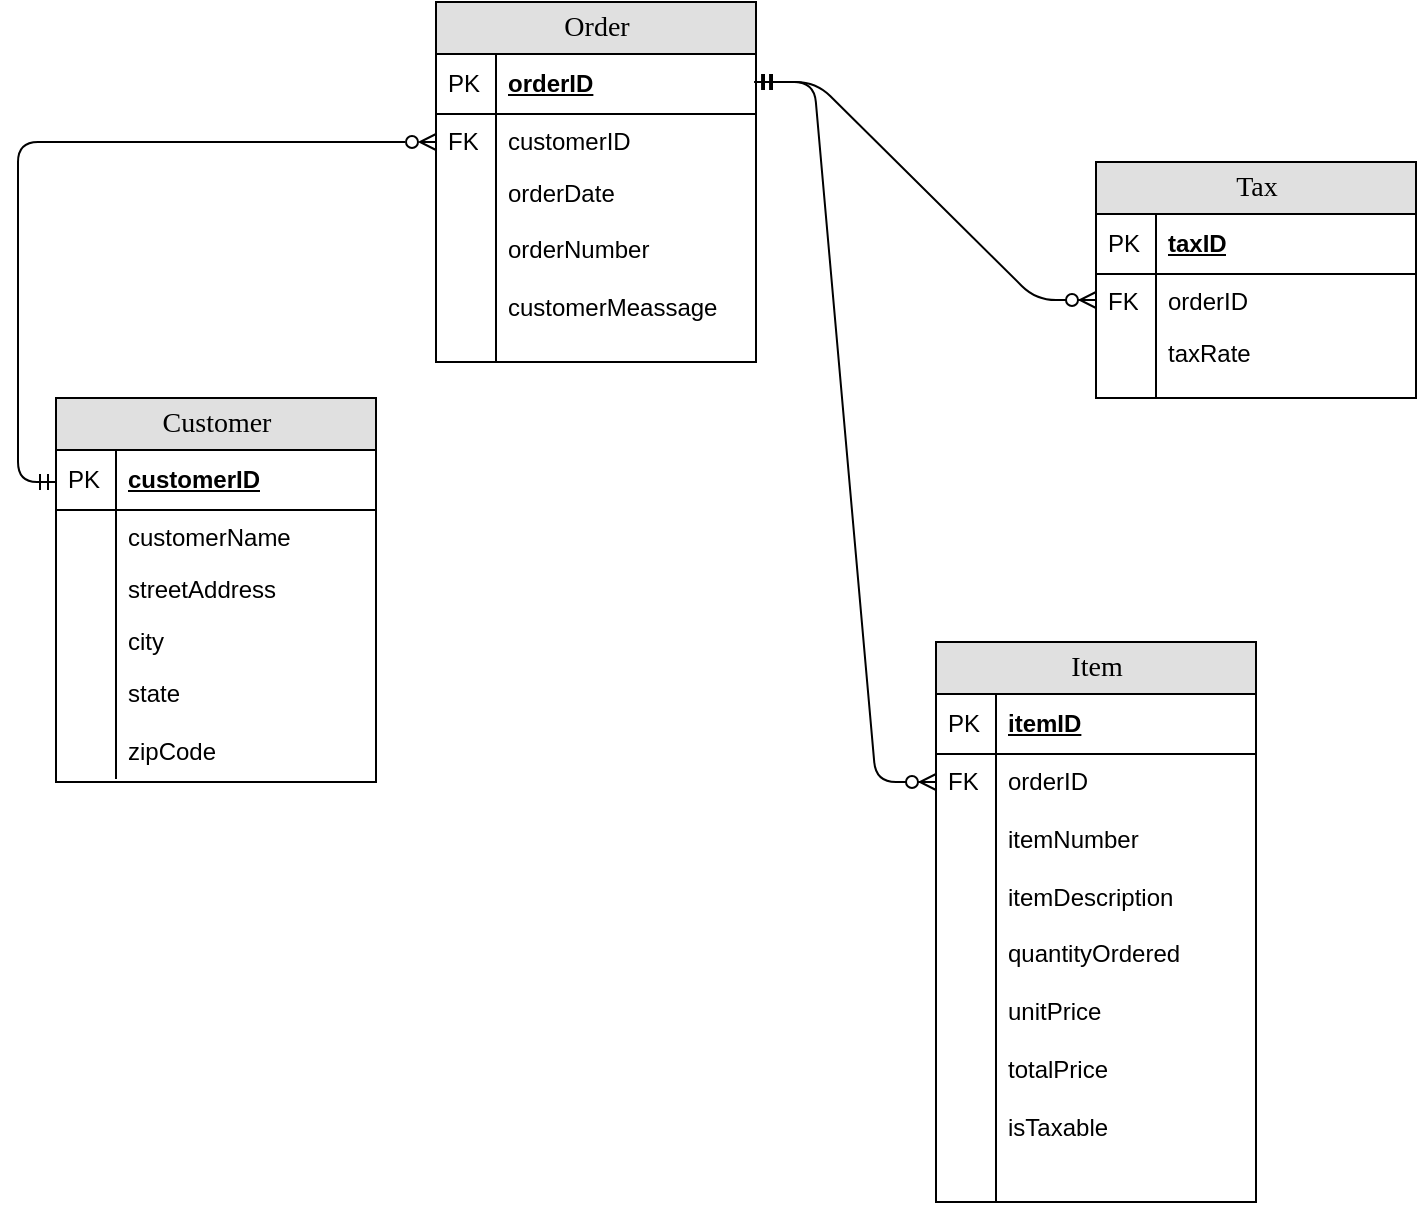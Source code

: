 <mxfile version="22.0.4" type="github" pages="2">
  <diagram name="Page-1" id="e56a1550-8fbb-45ad-956c-1786394a9013">
    <mxGraphModel dx="1389" dy="701" grid="1" gridSize="10" guides="1" tooltips="1" connect="1" arrows="1" fold="1" page="1" pageScale="1" pageWidth="1100" pageHeight="850" background="none" math="0" shadow="0">
      <root>
        <mxCell id="0" />
        <mxCell id="1" parent="0" />
        <mxCell id="2e49270ec7c68f3f-8" value="Tax" style="swimlane;html=1;fontStyle=0;childLayout=stackLayout;horizontal=1;startSize=26;fillColor=#e0e0e0;horizontalStack=0;resizeParent=1;resizeLast=0;collapsible=1;marginBottom=0;swimlaneFillColor=#ffffff;align=center;rounded=0;shadow=0;comic=0;labelBackgroundColor=none;strokeWidth=1;fontFamily=Verdana;fontSize=14;swimlaneLine=1;" parent="1" vertex="1">
          <mxGeometry x="550" y="240" width="160" height="118" as="geometry" />
        </mxCell>
        <mxCell id="2e49270ec7c68f3f-9" value="taxID" style="shape=partialRectangle;top=0;left=0;right=0;bottom=1;html=1;align=left;verticalAlign=middle;fillColor=none;spacingLeft=34;spacingRight=4;whiteSpace=wrap;overflow=hidden;rotatable=0;points=[[0,0.5],[1,0.5]];portConstraint=eastwest;dropTarget=0;fontStyle=5;" parent="2e49270ec7c68f3f-8" vertex="1">
          <mxGeometry y="26" width="160" height="30" as="geometry" />
        </mxCell>
        <mxCell id="2e49270ec7c68f3f-10" value="PK" style="shape=partialRectangle;top=0;left=0;bottom=0;html=1;fillColor=none;align=left;verticalAlign=middle;spacingLeft=4;spacingRight=4;whiteSpace=wrap;overflow=hidden;rotatable=0;points=[];portConstraint=eastwest;part=1;" parent="2e49270ec7c68f3f-9" vertex="1" connectable="0">
          <mxGeometry width="30" height="30" as="geometry" />
        </mxCell>
        <mxCell id="2e49270ec7c68f3f-11" value="orderID" style="shape=partialRectangle;top=0;left=0;right=0;bottom=0;html=1;align=left;verticalAlign=top;fillColor=none;spacingLeft=34;spacingRight=4;whiteSpace=wrap;overflow=hidden;rotatable=0;points=[[0,0.5],[1,0.5]];portConstraint=eastwest;dropTarget=0;" parent="2e49270ec7c68f3f-8" vertex="1">
          <mxGeometry y="56" width="160" height="26" as="geometry" />
        </mxCell>
        <mxCell id="2e49270ec7c68f3f-12" value="FK" style="shape=partialRectangle;top=0;left=0;bottom=0;html=1;fillColor=none;align=left;verticalAlign=top;spacingLeft=4;spacingRight=4;whiteSpace=wrap;overflow=hidden;rotatable=0;points=[];portConstraint=eastwest;part=1;" parent="2e49270ec7c68f3f-11" vertex="1" connectable="0">
          <mxGeometry width="30" height="26" as="geometry" />
        </mxCell>
        <mxCell id="2e49270ec7c68f3f-13" value="taxRate" style="shape=partialRectangle;top=0;left=0;right=0;bottom=0;html=1;align=left;verticalAlign=top;fillColor=none;spacingLeft=34;spacingRight=4;whiteSpace=wrap;overflow=hidden;rotatable=0;points=[[0,0.5],[1,0.5]];portConstraint=eastwest;dropTarget=0;" parent="2e49270ec7c68f3f-8" vertex="1">
          <mxGeometry y="82" width="160" height="26" as="geometry" />
        </mxCell>
        <mxCell id="2e49270ec7c68f3f-14" value="" style="shape=partialRectangle;top=0;left=0;bottom=0;html=1;fillColor=none;align=left;verticalAlign=top;spacingLeft=4;spacingRight=4;whiteSpace=wrap;overflow=hidden;rotatable=0;points=[];portConstraint=eastwest;part=1;" parent="2e49270ec7c68f3f-13" vertex="1" connectable="0">
          <mxGeometry width="30" height="26" as="geometry" />
        </mxCell>
        <mxCell id="2e49270ec7c68f3f-17" value="" style="shape=partialRectangle;top=0;left=0;right=0;bottom=0;html=1;align=left;verticalAlign=top;fillColor=none;spacingLeft=34;spacingRight=4;whiteSpace=wrap;overflow=hidden;rotatable=0;points=[[0,0.5],[1,0.5]];portConstraint=eastwest;dropTarget=0;" parent="2e49270ec7c68f3f-8" vertex="1">
          <mxGeometry y="108" width="160" height="10" as="geometry" />
        </mxCell>
        <mxCell id="2e49270ec7c68f3f-18" value="" style="shape=partialRectangle;top=0;left=0;bottom=0;html=1;fillColor=none;align=left;verticalAlign=top;spacingLeft=4;spacingRight=4;whiteSpace=wrap;overflow=hidden;rotatable=0;points=[];portConstraint=eastwest;part=1;" parent="2e49270ec7c68f3f-17" vertex="1" connectable="0">
          <mxGeometry width="30" height="10" as="geometry" />
        </mxCell>
        <mxCell id="2e49270ec7c68f3f-19" value="Order" style="swimlane;html=1;fontStyle=0;childLayout=stackLayout;horizontal=1;startSize=26;fillColor=#e0e0e0;horizontalStack=0;resizeParent=1;resizeLast=0;collapsible=1;marginBottom=0;swimlaneFillColor=#ffffff;align=center;rounded=0;shadow=0;comic=0;labelBackgroundColor=none;strokeWidth=1;fontFamily=Verdana;fontSize=14" parent="1" vertex="1">
          <mxGeometry x="220" y="160" width="160" height="180" as="geometry" />
        </mxCell>
        <mxCell id="2e49270ec7c68f3f-20" value="orderID" style="shape=partialRectangle;top=0;left=0;right=0;bottom=1;html=1;align=left;verticalAlign=middle;fillColor=none;spacingLeft=34;spacingRight=4;whiteSpace=wrap;overflow=hidden;rotatable=0;points=[[0,0.5],[1,0.5]];portConstraint=eastwest;dropTarget=0;fontStyle=5;" parent="2e49270ec7c68f3f-19" vertex="1">
          <mxGeometry y="26" width="160" height="30" as="geometry" />
        </mxCell>
        <mxCell id="2e49270ec7c68f3f-21" value="PK" style="shape=partialRectangle;top=0;left=0;bottom=0;html=1;fillColor=none;align=left;verticalAlign=middle;spacingLeft=4;spacingRight=4;whiteSpace=wrap;overflow=hidden;rotatable=0;points=[];portConstraint=eastwest;part=1;" parent="2e49270ec7c68f3f-20" vertex="1" connectable="0">
          <mxGeometry width="30" height="30" as="geometry" />
        </mxCell>
        <mxCell id="2e49270ec7c68f3f-22" value="customerID" style="shape=partialRectangle;top=0;left=0;right=0;bottom=0;html=1;align=left;verticalAlign=top;fillColor=none;spacingLeft=34;spacingRight=4;whiteSpace=wrap;overflow=hidden;rotatable=0;points=[[0,0.5],[1,0.5]];portConstraint=eastwest;dropTarget=0;" parent="2e49270ec7c68f3f-19" vertex="1">
          <mxGeometry y="56" width="160" height="26" as="geometry" />
        </mxCell>
        <mxCell id="2e49270ec7c68f3f-23" value="FK" style="shape=partialRectangle;top=0;left=0;bottom=0;html=1;fillColor=none;align=left;verticalAlign=top;spacingLeft=4;spacingRight=4;whiteSpace=wrap;overflow=hidden;rotatable=0;points=[];portConstraint=eastwest;part=1;" parent="2e49270ec7c68f3f-22" vertex="1" connectable="0">
          <mxGeometry width="30" height="26" as="geometry" />
        </mxCell>
        <mxCell id="2e49270ec7c68f3f-24" value="orderDate" style="shape=partialRectangle;top=0;left=0;right=0;bottom=0;html=1;align=left;verticalAlign=top;fillColor=none;spacingLeft=34;spacingRight=4;whiteSpace=wrap;overflow=hidden;rotatable=0;points=[[0,0.5],[1,0.5]];portConstraint=eastwest;dropTarget=0;" parent="2e49270ec7c68f3f-19" vertex="1">
          <mxGeometry y="82" width="160" height="28" as="geometry" />
        </mxCell>
        <mxCell id="2e49270ec7c68f3f-25" value="" style="shape=partialRectangle;top=0;left=0;bottom=0;html=1;fillColor=none;align=left;verticalAlign=top;spacingLeft=4;spacingRight=4;whiteSpace=wrap;overflow=hidden;rotatable=0;points=[];portConstraint=eastwest;part=1;" parent="2e49270ec7c68f3f-24" vertex="1" connectable="0">
          <mxGeometry width="30" height="28" as="geometry" />
        </mxCell>
        <mxCell id="2e49270ec7c68f3f-26" value="orderNumber&lt;br&gt;&lt;br&gt;customerMeassage" style="shape=partialRectangle;top=0;left=0;right=0;bottom=0;html=1;align=left;verticalAlign=top;fillColor=none;spacingLeft=34;spacingRight=4;whiteSpace=wrap;overflow=hidden;rotatable=0;points=[[0,0.5],[1,0.5]];portConstraint=eastwest;dropTarget=0;" parent="2e49270ec7c68f3f-19" vertex="1">
          <mxGeometry y="110" width="160" height="50" as="geometry" />
        </mxCell>
        <mxCell id="2e49270ec7c68f3f-27" value="" style="shape=partialRectangle;top=0;left=0;bottom=0;html=1;fillColor=none;align=left;verticalAlign=top;spacingLeft=4;spacingRight=4;whiteSpace=wrap;overflow=hidden;rotatable=0;points=[];portConstraint=eastwest;part=1;" parent="2e49270ec7c68f3f-26" vertex="1" connectable="0">
          <mxGeometry width="30" height="50" as="geometry" />
        </mxCell>
        <mxCell id="2e49270ec7c68f3f-28" value="" style="shape=partialRectangle;top=0;left=0;right=0;bottom=0;html=1;align=left;verticalAlign=top;fillColor=none;spacingLeft=34;spacingRight=4;whiteSpace=wrap;overflow=hidden;rotatable=0;points=[[0,0.5],[1,0.5]];portConstraint=eastwest;dropTarget=0;" parent="2e49270ec7c68f3f-19" vertex="1">
          <mxGeometry y="160" width="160" height="20" as="geometry" />
        </mxCell>
        <mxCell id="2e49270ec7c68f3f-29" value="" style="shape=partialRectangle;top=0;left=0;bottom=0;html=1;fillColor=none;align=left;verticalAlign=top;spacingLeft=4;spacingRight=4;whiteSpace=wrap;overflow=hidden;rotatable=0;points=[];portConstraint=eastwest;part=1;" parent="2e49270ec7c68f3f-28" vertex="1" connectable="0">
          <mxGeometry width="30" height="20" as="geometry" />
        </mxCell>
        <mxCell id="2e49270ec7c68f3f-30" value="Item" style="swimlane;html=1;fontStyle=0;childLayout=stackLayout;horizontal=1;startSize=26;fillColor=#e0e0e0;horizontalStack=0;resizeParent=1;resizeLast=0;collapsible=1;marginBottom=0;swimlaneFillColor=#ffffff;align=center;rounded=0;shadow=0;comic=0;labelBackgroundColor=none;strokeWidth=1;fontFamily=Verdana;fontSize=14" parent="1" vertex="1">
          <mxGeometry x="470" y="480" width="160" height="280" as="geometry" />
        </mxCell>
        <mxCell id="2e49270ec7c68f3f-31" value="itemID" style="shape=partialRectangle;top=0;left=0;right=0;bottom=1;html=1;align=left;verticalAlign=middle;fillColor=none;spacingLeft=34;spacingRight=4;whiteSpace=wrap;overflow=hidden;rotatable=0;points=[[0,0.5],[1,0.5]];portConstraint=eastwest;dropTarget=0;fontStyle=5;" parent="2e49270ec7c68f3f-30" vertex="1">
          <mxGeometry y="26" width="160" height="30" as="geometry" />
        </mxCell>
        <mxCell id="2e49270ec7c68f3f-32" value="PK" style="shape=partialRectangle;top=0;left=0;bottom=0;html=1;fillColor=none;align=left;verticalAlign=middle;spacingLeft=4;spacingRight=4;whiteSpace=wrap;overflow=hidden;rotatable=0;points=[];portConstraint=eastwest;part=1;" parent="2e49270ec7c68f3f-31" vertex="1" connectable="0">
          <mxGeometry width="30" height="30" as="geometry" />
        </mxCell>
        <mxCell id="2e49270ec7c68f3f-33" value="orderID&lt;br&gt;&lt;br&gt;itemNumber&lt;br&gt;&lt;br&gt;itemDescription&lt;br&gt;&lt;br&gt;quantityOrdered&lt;br&gt;&lt;br&gt;unitPrice&lt;br&gt;&lt;br&gt;totalPrice&lt;br&gt;&lt;br&gt;isTaxable" style="shape=partialRectangle;top=0;left=0;right=0;bottom=0;html=1;align=left;verticalAlign=top;fillColor=none;spacingLeft=34;spacingRight=4;whiteSpace=wrap;overflow=hidden;rotatable=0;points=[[0,0.5],[1,0.5]];portConstraint=eastwest;dropTarget=0;" parent="2e49270ec7c68f3f-30" vertex="1">
          <mxGeometry y="56" width="160" height="214" as="geometry" />
        </mxCell>
        <mxCell id="2e49270ec7c68f3f-34" value="FK" style="shape=partialRectangle;top=0;left=0;bottom=0;html=1;fillColor=none;align=left;verticalAlign=top;spacingLeft=4;spacingRight=4;whiteSpace=wrap;overflow=hidden;rotatable=0;points=[];portConstraint=eastwest;part=1;" parent="2e49270ec7c68f3f-33" vertex="1" connectable="0">
          <mxGeometry width="30" height="214.0" as="geometry" />
        </mxCell>
        <mxCell id="2e49270ec7c68f3f-39" value="" style="shape=partialRectangle;top=0;left=0;right=0;bottom=0;html=1;align=left;verticalAlign=top;fillColor=none;spacingLeft=34;spacingRight=4;whiteSpace=wrap;overflow=hidden;rotatable=0;points=[[0,0.5],[1,0.5]];portConstraint=eastwest;dropTarget=0;" parent="2e49270ec7c68f3f-30" vertex="1">
          <mxGeometry y="270" width="160" height="10" as="geometry" />
        </mxCell>
        <mxCell id="2e49270ec7c68f3f-40" value="" style="shape=partialRectangle;top=0;left=0;bottom=0;html=1;fillColor=none;align=left;verticalAlign=top;spacingLeft=4;spacingRight=4;whiteSpace=wrap;overflow=hidden;rotatable=0;points=[];portConstraint=eastwest;part=1;" parent="2e49270ec7c68f3f-39" vertex="1" connectable="0">
          <mxGeometry width="30" height="10" as="geometry" />
        </mxCell>
        <mxCell id="2e49270ec7c68f3f-55" value="" style="edgeStyle=orthogonalEdgeStyle;html=1;endArrow=ERzeroToMany;startArrow=ERmandOne;labelBackgroundColor=none;fontFamily=Verdana;fontSize=14;exitX=0;exitY=0.2;startFill=0;endFill=0;exitDx=0;exitDy=0;exitPerimeter=0;entryX=0;entryY=0.5;entryDx=0;entryDy=0;" parent="1" target="2e49270ec7c68f3f-22" edge="1">
          <mxGeometry width="100" height="100" relative="1" as="geometry">
            <mxPoint x="30" y="400" as="sourcePoint" />
            <mxPoint x="210" y="230" as="targetPoint" />
            <Array as="points">
              <mxPoint x="11" y="400" />
              <mxPoint x="11" y="230" />
            </Array>
          </mxGeometry>
        </mxCell>
        <mxCell id="2e49270ec7c68f3f-80" value="Customer" style="swimlane;html=1;fontStyle=0;childLayout=stackLayout;horizontal=1;startSize=26;fillColor=#e0e0e0;horizontalStack=0;resizeParent=1;resizeLast=0;collapsible=1;marginBottom=0;swimlaneFillColor=#ffffff;align=center;rounded=0;shadow=0;comic=0;labelBackgroundColor=none;strokeWidth=1;fontFamily=Verdana;fontSize=14" parent="1" vertex="1">
          <mxGeometry x="30" y="358" width="160" height="192" as="geometry" />
        </mxCell>
        <mxCell id="2e49270ec7c68f3f-81" value="customerID" style="shape=partialRectangle;top=0;left=0;right=0;bottom=1;html=1;align=left;verticalAlign=middle;fillColor=none;spacingLeft=34;spacingRight=4;whiteSpace=wrap;overflow=hidden;rotatable=0;points=[[0,0.5],[1,0.5]];portConstraint=eastwest;dropTarget=0;fontStyle=5;" parent="2e49270ec7c68f3f-80" vertex="1">
          <mxGeometry y="26" width="160" height="30" as="geometry" />
        </mxCell>
        <mxCell id="2e49270ec7c68f3f-82" value="PK" style="shape=partialRectangle;top=0;left=0;bottom=0;html=1;fillColor=none;align=left;verticalAlign=middle;spacingLeft=4;spacingRight=4;whiteSpace=wrap;overflow=hidden;rotatable=0;points=[];portConstraint=eastwest;part=1;" parent="2e49270ec7c68f3f-81" vertex="1" connectable="0">
          <mxGeometry width="30" height="30" as="geometry" />
        </mxCell>
        <mxCell id="2e49270ec7c68f3f-83" value="customerName" style="shape=partialRectangle;top=0;left=0;right=0;bottom=0;html=1;align=left;verticalAlign=top;fillColor=none;spacingLeft=34;spacingRight=4;whiteSpace=wrap;overflow=hidden;rotatable=0;points=[[0,0.5],[1,0.5]];portConstraint=eastwest;dropTarget=0;" parent="2e49270ec7c68f3f-80" vertex="1">
          <mxGeometry y="56" width="160" height="26" as="geometry" />
        </mxCell>
        <mxCell id="2e49270ec7c68f3f-84" value="" style="shape=partialRectangle;top=0;left=0;bottom=0;html=1;fillColor=none;align=left;verticalAlign=top;spacingLeft=4;spacingRight=4;whiteSpace=wrap;overflow=hidden;rotatable=0;points=[];portConstraint=eastwest;part=1;" parent="2e49270ec7c68f3f-83" vertex="1" connectable="0">
          <mxGeometry width="30" height="26" as="geometry" />
        </mxCell>
        <mxCell id="2e49270ec7c68f3f-85" value="streetAddress" style="shape=partialRectangle;top=0;left=0;right=0;bottom=0;html=1;align=left;verticalAlign=top;fillColor=none;spacingLeft=34;spacingRight=4;whiteSpace=wrap;overflow=hidden;rotatable=0;points=[[0,0.5],[1,0.5]];portConstraint=eastwest;dropTarget=0;" parent="2e49270ec7c68f3f-80" vertex="1">
          <mxGeometry y="82" width="160" height="26" as="geometry" />
        </mxCell>
        <mxCell id="2e49270ec7c68f3f-86" value="" style="shape=partialRectangle;top=0;left=0;bottom=0;html=1;fillColor=none;align=left;verticalAlign=top;spacingLeft=4;spacingRight=4;whiteSpace=wrap;overflow=hidden;rotatable=0;points=[];portConstraint=eastwest;part=1;" parent="2e49270ec7c68f3f-85" vertex="1" connectable="0">
          <mxGeometry width="30" height="26" as="geometry" />
        </mxCell>
        <mxCell id="2e49270ec7c68f3f-87" value="city&lt;br&gt;" style="shape=partialRectangle;top=0;left=0;right=0;bottom=0;html=1;align=left;verticalAlign=top;fillColor=none;spacingLeft=34;spacingRight=4;whiteSpace=wrap;overflow=hidden;rotatable=0;points=[[0,0.5],[1,0.5]];portConstraint=eastwest;dropTarget=0;" parent="2e49270ec7c68f3f-80" vertex="1">
          <mxGeometry y="108" width="160" height="26" as="geometry" />
        </mxCell>
        <mxCell id="2e49270ec7c68f3f-88" value="" style="shape=partialRectangle;top=0;left=0;bottom=0;html=1;fillColor=none;align=left;verticalAlign=top;spacingLeft=4;spacingRight=4;whiteSpace=wrap;overflow=hidden;rotatable=0;points=[];portConstraint=eastwest;part=1;" parent="2e49270ec7c68f3f-87" vertex="1" connectable="0">
          <mxGeometry width="30" height="26" as="geometry" />
        </mxCell>
        <mxCell id="2e49270ec7c68f3f-89" value="state&lt;br&gt;&lt;br&gt;zipCode&lt;br&gt;" style="shape=partialRectangle;top=0;left=0;right=0;bottom=0;html=1;align=left;verticalAlign=top;fillColor=none;spacingLeft=34;spacingRight=4;whiteSpace=wrap;overflow=hidden;rotatable=0;points=[[0,0.5],[1,0.5]];portConstraint=eastwest;dropTarget=0;" parent="2e49270ec7c68f3f-80" vertex="1">
          <mxGeometry y="134" width="160" height="56" as="geometry" />
        </mxCell>
        <mxCell id="2e49270ec7c68f3f-90" value="" style="shape=partialRectangle;top=0;left=0;bottom=0;html=1;fillColor=none;align=left;verticalAlign=top;spacingLeft=4;spacingRight=4;whiteSpace=wrap;overflow=hidden;rotatable=0;points=[];portConstraint=eastwest;part=1;" parent="2e49270ec7c68f3f-89" vertex="1" connectable="0">
          <mxGeometry width="30" height="56" as="geometry" />
        </mxCell>
        <mxCell id="-YSaMhehuUiuvKA7-zMi-15" value="" style="edgeStyle=entityRelationEdgeStyle;html=1;endArrow=ERzeroToMany;startArrow=ERmandOne;labelBackgroundColor=none;fontFamily=Verdana;fontSize=14;exitX=1;exitY=0.5;exitDx=0;exitDy=0;entryX=0.006;entryY=0.07;entryDx=0;entryDy=0;entryPerimeter=0;startFill=0;" edge="1" parent="1">
          <mxGeometry width="100" height="100" relative="1" as="geometry">
            <mxPoint x="379.04" y="200.02" as="sourcePoint" />
            <mxPoint x="470.0" y="550" as="targetPoint" />
            <Array as="points">
              <mxPoint x="519.04" y="369.02" />
              <mxPoint x="479.04" y="279.02" />
              <mxPoint x="449.04" y="348.02" />
              <mxPoint x="349.04" y="439.02" />
              <mxPoint x="449.04" y="489.02" />
              <mxPoint x="409.04" y="349.02" />
              <mxPoint x="329.04" y="379.02" />
              <mxPoint x="439.04" y="496.02" />
              <mxPoint x="539.04" y="389.02" />
              <mxPoint x="329.04" y="379.02" />
              <mxPoint x="229.04" y="429.02" />
              <mxPoint x="219.04" y="429.02" />
              <mxPoint x="319.04" y="379.02" />
            </Array>
          </mxGeometry>
        </mxCell>
        <mxCell id="-YSaMhehuUiuvKA7-zMi-17" value="" style="edgeStyle=entityRelationEdgeStyle;html=1;endArrow=ERzeroToMany;startArrow=ERmandOne;labelBackgroundColor=none;fontFamily=Verdana;fontSize=14;entryX=0;entryY=0.5;entryDx=0;entryDy=0;startFill=0;" edge="1" parent="1" target="2e49270ec7c68f3f-11">
          <mxGeometry width="100" height="100" relative="1" as="geometry">
            <mxPoint x="380" y="200" as="sourcePoint" />
            <mxPoint x="520.96" y="473.99" as="targetPoint" />
            <Array as="points">
              <mxPoint x="570" y="293.01" />
              <mxPoint x="520.96" y="183.99" />
              <mxPoint x="530" y="203.01" />
              <mxPoint x="570.96" y="203.99" />
              <mxPoint x="500" y="272.01" />
              <mxPoint x="400" y="363.01" />
              <mxPoint x="500" y="413.01" />
              <mxPoint x="460" y="273.01" />
              <mxPoint x="380" y="303.01" />
              <mxPoint x="490" y="420.01" />
              <mxPoint x="590" y="313.01" />
              <mxPoint x="380" y="303.01" />
              <mxPoint x="280" y="353.01" />
              <mxPoint x="270" y="353.01" />
              <mxPoint x="370" y="303.01" />
            </Array>
          </mxGeometry>
        </mxCell>
      </root>
    </mxGraphModel>
  </diagram>
  <diagram id="3iyDU6GiQyg_IT2F81bY" name="Page-2">
    <mxGraphModel dx="1042" dy="526" grid="1" gridSize="10" guides="1" tooltips="1" connect="1" arrows="1" fold="1" page="1" pageScale="1" pageWidth="850" pageHeight="1100" math="0" shadow="0">
      <root>
        <mxCell id="0" />
        <mxCell id="1" parent="0" />
        <mxCell id="BHa4Ss5WcjBv3VKoAYES-1" value="Person" style="swimlane;html=1;fontStyle=0;childLayout=stackLayout;horizontal=1;startSize=26;fillColor=#e0e0e0;horizontalStack=0;resizeParent=1;resizeLast=0;collapsible=1;marginBottom=0;swimlaneFillColor=#ffffff;align=center;rounded=0;shadow=0;comic=0;labelBackgroundColor=none;strokeWidth=1;fontFamily=Verdana;fontSize=14" vertex="1" parent="1">
          <mxGeometry x="280" y="20" width="160" height="110" as="geometry" />
        </mxCell>
        <mxCell id="BHa4Ss5WcjBv3VKoAYES-2" value="idNumber" style="shape=partialRectangle;top=0;left=0;right=0;bottom=1;html=1;align=left;verticalAlign=middle;fillColor=none;spacingLeft=34;spacingRight=4;whiteSpace=wrap;overflow=hidden;rotatable=0;points=[[0,0.5],[1,0.5]];portConstraint=eastwest;dropTarget=0;fontStyle=5;" vertex="1" parent="BHa4Ss5WcjBv3VKoAYES-1">
          <mxGeometry y="26" width="160" height="30" as="geometry" />
        </mxCell>
        <mxCell id="BHa4Ss5WcjBv3VKoAYES-3" value="PK" style="shape=partialRectangle;top=0;left=0;bottom=0;html=1;fillColor=none;align=left;verticalAlign=middle;spacingLeft=4;spacingRight=4;whiteSpace=wrap;overflow=hidden;rotatable=0;points=[];portConstraint=eastwest;part=1;" vertex="1" connectable="0" parent="BHa4Ss5WcjBv3VKoAYES-2">
          <mxGeometry width="30" height="30" as="geometry" />
        </mxCell>
        <mxCell id="BHa4Ss5WcjBv3VKoAYES-4" value="firstName" style="shape=partialRectangle;top=0;left=0;right=0;bottom=0;html=1;align=left;verticalAlign=top;fillColor=none;spacingLeft=34;spacingRight=4;whiteSpace=wrap;overflow=hidden;rotatable=0;points=[[0,0.5],[1,0.5]];portConstraint=eastwest;dropTarget=0;" vertex="1" parent="BHa4Ss5WcjBv3VKoAYES-1">
          <mxGeometry y="56" width="160" height="26" as="geometry" />
        </mxCell>
        <mxCell id="BHa4Ss5WcjBv3VKoAYES-5" value="" style="shape=partialRectangle;top=0;left=0;bottom=0;html=1;fillColor=none;align=left;verticalAlign=top;spacingLeft=4;spacingRight=4;whiteSpace=wrap;overflow=hidden;rotatable=0;points=[];portConstraint=eastwest;part=1;" vertex="1" connectable="0" parent="BHa4Ss5WcjBv3VKoAYES-4">
          <mxGeometry width="30" height="26" as="geometry" />
        </mxCell>
        <mxCell id="BHa4Ss5WcjBv3VKoAYES-6" value="lastName" style="shape=partialRectangle;top=0;left=0;right=0;bottom=0;html=1;align=left;verticalAlign=top;fillColor=none;spacingLeft=34;spacingRight=4;whiteSpace=wrap;overflow=hidden;rotatable=0;points=[[0,0.5],[1,0.5]];portConstraint=eastwest;dropTarget=0;" vertex="1" parent="BHa4Ss5WcjBv3VKoAYES-1">
          <mxGeometry y="82" width="160" height="26" as="geometry" />
        </mxCell>
        <mxCell id="BHa4Ss5WcjBv3VKoAYES-7" value="" style="shape=partialRectangle;top=0;left=0;bottom=0;html=1;fillColor=none;align=left;verticalAlign=top;spacingLeft=4;spacingRight=4;whiteSpace=wrap;overflow=hidden;rotatable=0;points=[];portConstraint=eastwest;part=1;" vertex="1" connectable="0" parent="BHa4Ss5WcjBv3VKoAYES-6">
          <mxGeometry width="30" height="26" as="geometry" />
        </mxCell>
        <mxCell id="BHa4Ss5WcjBv3VKoAYES-12" value="Student" style="swimlane;html=1;fontStyle=0;childLayout=stackLayout;horizontal=1;startSize=26;fillColor=#e0e0e0;horizontalStack=0;resizeParent=1;resizeLast=0;collapsible=1;marginBottom=0;swimlaneFillColor=#ffffff;align=center;rounded=0;shadow=0;comic=0;labelBackgroundColor=none;strokeWidth=1;fontFamily=Verdana;fontSize=14" vertex="1" parent="1">
          <mxGeometry x="50" y="160" width="160" height="110" as="geometry" />
        </mxCell>
        <mxCell id="BHa4Ss5WcjBv3VKoAYES-13" value="idNumber" style="shape=partialRectangle;top=0;left=0;right=0;bottom=1;html=1;align=left;verticalAlign=middle;fillColor=none;spacingLeft=34;spacingRight=4;whiteSpace=wrap;overflow=hidden;rotatable=0;points=[[0,0.5],[1,0.5]];portConstraint=eastwest;dropTarget=0;fontStyle=5;" vertex="1" parent="BHa4Ss5WcjBv3VKoAYES-12">
          <mxGeometry y="26" width="160" height="30" as="geometry" />
        </mxCell>
        <mxCell id="BHa4Ss5WcjBv3VKoAYES-14" value="PK" style="shape=partialRectangle;top=0;left=0;bottom=0;html=1;fillColor=none;align=left;verticalAlign=middle;spacingLeft=4;spacingRight=4;whiteSpace=wrap;overflow=hidden;rotatable=0;points=[];portConstraint=eastwest;part=1;" vertex="1" connectable="0" parent="BHa4Ss5WcjBv3VKoAYES-13">
          <mxGeometry width="30" height="30" as="geometry" />
        </mxCell>
        <mxCell id="BHa4Ss5WcjBv3VKoAYES-15" value="enrollmentDate" style="shape=partialRectangle;top=0;left=0;right=0;bottom=0;html=1;align=left;verticalAlign=top;fillColor=none;spacingLeft=34;spacingRight=4;whiteSpace=wrap;overflow=hidden;rotatable=0;points=[[0,0.5],[1,0.5]];portConstraint=eastwest;dropTarget=0;" vertex="1" parent="BHa4Ss5WcjBv3VKoAYES-12">
          <mxGeometry y="56" width="160" height="26" as="geometry" />
        </mxCell>
        <mxCell id="BHa4Ss5WcjBv3VKoAYES-16" value="" style="shape=partialRectangle;top=0;left=0;bottom=0;html=1;fillColor=none;align=left;verticalAlign=top;spacingLeft=4;spacingRight=4;whiteSpace=wrap;overflow=hidden;rotatable=0;points=[];portConstraint=eastwest;part=1;" vertex="1" connectable="0" parent="BHa4Ss5WcjBv3VKoAYES-15">
          <mxGeometry width="30" height="26" as="geometry" />
        </mxCell>
        <mxCell id="BHa4Ss5WcjBv3VKoAYES-17" value="courses" style="shape=partialRectangle;top=0;left=0;right=0;bottom=0;html=1;align=left;verticalAlign=top;fillColor=none;spacingLeft=34;spacingRight=4;whiteSpace=wrap;overflow=hidden;rotatable=0;points=[[0,0.5],[1,0.5]];portConstraint=eastwest;dropTarget=0;" vertex="1" parent="BHa4Ss5WcjBv3VKoAYES-12">
          <mxGeometry y="82" width="160" height="26" as="geometry" />
        </mxCell>
        <mxCell id="BHa4Ss5WcjBv3VKoAYES-18" value="" style="shape=partialRectangle;top=0;left=0;bottom=0;html=1;fillColor=none;align=left;verticalAlign=top;spacingLeft=4;spacingRight=4;whiteSpace=wrap;overflow=hidden;rotatable=0;points=[];portConstraint=eastwest;part=1;" vertex="1" connectable="0" parent="BHa4Ss5WcjBv3VKoAYES-17">
          <mxGeometry width="30" height="26" as="geometry" />
        </mxCell>
        <mxCell id="FS1MWatXtpEkcnSkGoes-1" value="Faculty" style="swimlane;html=1;fontStyle=0;childLayout=stackLayout;horizontal=1;startSize=26;fillColor=#e0e0e0;horizontalStack=0;resizeParent=1;resizeLast=0;collapsible=1;marginBottom=0;swimlaneFillColor=#ffffff;align=center;rounded=0;shadow=0;comic=0;labelBackgroundColor=none;strokeWidth=1;fontFamily=Verdana;fontSize=14" vertex="1" parent="1">
          <mxGeometry x="510" y="160" width="130" height="90" as="geometry" />
        </mxCell>
        <mxCell id="FS1MWatXtpEkcnSkGoes-2" value="idNumber" style="shape=partialRectangle;top=0;left=0;right=0;bottom=1;html=1;align=left;verticalAlign=middle;fillColor=none;spacingLeft=34;spacingRight=4;whiteSpace=wrap;overflow=hidden;rotatable=0;points=[[0,0.5],[1,0.5]];portConstraint=eastwest;dropTarget=0;fontStyle=5;" vertex="1" parent="FS1MWatXtpEkcnSkGoes-1">
          <mxGeometry y="26" width="130" height="30" as="geometry" />
        </mxCell>
        <mxCell id="FS1MWatXtpEkcnSkGoes-3" value="PK" style="shape=partialRectangle;top=0;left=0;bottom=0;html=1;fillColor=none;align=left;verticalAlign=middle;spacingLeft=4;spacingRight=4;whiteSpace=wrap;overflow=hidden;rotatable=0;points=[];portConstraint=eastwest;part=1;" vertex="1" connectable="0" parent="FS1MWatXtpEkcnSkGoes-2">
          <mxGeometry width="30" height="30" as="geometry" />
        </mxCell>
        <mxCell id="FS1MWatXtpEkcnSkGoes-4" value="departmentID" style="shape=partialRectangle;top=0;left=0;right=0;bottom=0;html=1;align=left;verticalAlign=top;fillColor=none;spacingLeft=34;spacingRight=4;whiteSpace=wrap;overflow=hidden;rotatable=0;points=[[0,0.5],[1,0.5]];portConstraint=eastwest;dropTarget=0;" vertex="1" parent="FS1MWatXtpEkcnSkGoes-1">
          <mxGeometry y="56" width="130" height="34" as="geometry" />
        </mxCell>
        <mxCell id="FS1MWatXtpEkcnSkGoes-5" value="FK" style="shape=partialRectangle;top=0;left=0;bottom=0;html=1;fillColor=none;align=left;verticalAlign=top;spacingLeft=4;spacingRight=4;whiteSpace=wrap;overflow=hidden;rotatable=0;points=[];portConstraint=eastwest;part=1;" vertex="1" connectable="0" parent="FS1MWatXtpEkcnSkGoes-4">
          <mxGeometry width="30" height="34" as="geometry" />
        </mxCell>
        <mxCell id="FS1MWatXtpEkcnSkGoes-12" value="Course" style="swimlane;html=1;fontStyle=0;childLayout=stackLayout;horizontal=1;startSize=26;fillColor=#e0e0e0;horizontalStack=0;resizeParent=1;resizeLast=0;collapsible=1;marginBottom=0;swimlaneFillColor=#ffffff;align=center;rounded=0;shadow=0;comic=0;labelBackgroundColor=none;strokeWidth=1;fontFamily=Verdana;fontSize=14" vertex="1" parent="1">
          <mxGeometry x="300" y="315" width="160" height="164" as="geometry" />
        </mxCell>
        <mxCell id="FS1MWatXtpEkcnSkGoes-13" value="courseID" style="shape=partialRectangle;top=0;left=0;right=0;bottom=1;html=1;align=left;verticalAlign=middle;fillColor=none;spacingLeft=34;spacingRight=4;whiteSpace=wrap;overflow=hidden;rotatable=0;points=[[0,0.5],[1,0.5]];portConstraint=eastwest;dropTarget=0;fontStyle=5;" vertex="1" parent="FS1MWatXtpEkcnSkGoes-12">
          <mxGeometry y="26" width="160" height="30" as="geometry" />
        </mxCell>
        <mxCell id="FS1MWatXtpEkcnSkGoes-14" value="PK" style="shape=partialRectangle;top=0;left=0;bottom=0;html=1;fillColor=none;align=left;verticalAlign=middle;spacingLeft=4;spacingRight=4;whiteSpace=wrap;overflow=hidden;rotatable=0;points=[];portConstraint=eastwest;part=1;" vertex="1" connectable="0" parent="FS1MWatXtpEkcnSkGoes-13">
          <mxGeometry width="30" height="30" as="geometry" />
        </mxCell>
        <mxCell id="FS1MWatXtpEkcnSkGoes-15" value="departmentID&lt;br&gt;&lt;br&gt;facultyID" style="shape=partialRectangle;top=0;left=0;right=0;bottom=0;html=1;align=left;verticalAlign=top;fillColor=none;spacingLeft=34;spacingRight=4;whiteSpace=wrap;overflow=hidden;rotatable=0;points=[[0,0.5],[1,0.5]];portConstraint=eastwest;dropTarget=0;" vertex="1" parent="FS1MWatXtpEkcnSkGoes-12">
          <mxGeometry y="56" width="160" height="60" as="geometry" />
        </mxCell>
        <mxCell id="FS1MWatXtpEkcnSkGoes-16" value="FK&lt;br&gt;&lt;br&gt;FK" style="shape=partialRectangle;top=0;left=0;bottom=0;html=1;fillColor=none;align=left;verticalAlign=top;spacingLeft=4;spacingRight=4;whiteSpace=wrap;overflow=hidden;rotatable=0;points=[];portConstraint=eastwest;part=1;" vertex="1" connectable="0" parent="FS1MWatXtpEkcnSkGoes-15">
          <mxGeometry width="30" height="60" as="geometry" />
        </mxCell>
        <mxCell id="FS1MWatXtpEkcnSkGoes-17" value="description" style="shape=partialRectangle;top=0;left=0;right=0;bottom=0;html=1;align=left;verticalAlign=top;fillColor=none;spacingLeft=34;spacingRight=4;whiteSpace=wrap;overflow=hidden;rotatable=0;points=[[0,0.5],[1,0.5]];portConstraint=eastwest;dropTarget=0;" vertex="1" parent="FS1MWatXtpEkcnSkGoes-12">
          <mxGeometry y="116" width="160" height="28" as="geometry" />
        </mxCell>
        <mxCell id="FS1MWatXtpEkcnSkGoes-18" value="" style="shape=partialRectangle;top=0;left=0;bottom=0;html=1;fillColor=none;align=left;verticalAlign=top;spacingLeft=4;spacingRight=4;whiteSpace=wrap;overflow=hidden;rotatable=0;points=[];portConstraint=eastwest;part=1;" vertex="1" connectable="0" parent="FS1MWatXtpEkcnSkGoes-17">
          <mxGeometry width="30" height="28" as="geometry" />
        </mxCell>
        <mxCell id="FS1MWatXtpEkcnSkGoes-21" value="" style="shape=partialRectangle;top=0;left=0;right=0;bottom=0;html=1;align=left;verticalAlign=top;fillColor=none;spacingLeft=34;spacingRight=4;whiteSpace=wrap;overflow=hidden;rotatable=0;points=[[0,0.5],[1,0.5]];portConstraint=eastwest;dropTarget=0;" vertex="1" parent="FS1MWatXtpEkcnSkGoes-12">
          <mxGeometry y="144" width="160" height="20" as="geometry" />
        </mxCell>
        <mxCell id="FS1MWatXtpEkcnSkGoes-22" value="" style="shape=partialRectangle;top=0;left=0;bottom=0;html=1;fillColor=none;align=left;verticalAlign=top;spacingLeft=4;spacingRight=4;whiteSpace=wrap;overflow=hidden;rotatable=0;points=[];portConstraint=eastwest;part=1;" vertex="1" connectable="0" parent="FS1MWatXtpEkcnSkGoes-21">
          <mxGeometry width="30" height="20" as="geometry" />
        </mxCell>
        <mxCell id="FS1MWatXtpEkcnSkGoes-23" value="Department" style="swimlane;html=1;fontStyle=0;childLayout=stackLayout;horizontal=1;startSize=26;fillColor=#e0e0e0;horizontalStack=0;resizeParent=1;resizeLast=0;collapsible=1;marginBottom=0;swimlaneFillColor=#ffffff;align=center;rounded=0;shadow=0;comic=0;labelBackgroundColor=none;strokeWidth=1;fontFamily=Verdana;fontSize=14" vertex="1" parent="1">
          <mxGeometry x="670" y="10" width="160" height="120" as="geometry" />
        </mxCell>
        <mxCell id="FS1MWatXtpEkcnSkGoes-24" value="departmentID" style="shape=partialRectangle;top=0;left=0;right=0;bottom=1;html=1;align=left;verticalAlign=middle;fillColor=none;spacingLeft=34;spacingRight=4;whiteSpace=wrap;overflow=hidden;rotatable=0;points=[[0,0.5],[1,0.5]];portConstraint=eastwest;dropTarget=0;fontStyle=5;" vertex="1" parent="FS1MWatXtpEkcnSkGoes-23">
          <mxGeometry y="26" width="160" height="30" as="geometry" />
        </mxCell>
        <mxCell id="FS1MWatXtpEkcnSkGoes-25" value="PK" style="shape=partialRectangle;top=0;left=0;bottom=0;html=1;fillColor=none;align=left;verticalAlign=middle;spacingLeft=4;spacingRight=4;whiteSpace=wrap;overflow=hidden;rotatable=0;points=[];portConstraint=eastwest;part=1;" vertex="1" connectable="0" parent="FS1MWatXtpEkcnSkGoes-24">
          <mxGeometry width="30" height="30" as="geometry" />
        </mxCell>
        <mxCell id="FS1MWatXtpEkcnSkGoes-26" value="chairpersonID&lt;br&gt;&lt;br&gt;departmentName" style="shape=partialRectangle;top=0;left=0;right=0;bottom=0;html=1;align=left;verticalAlign=top;fillColor=none;spacingLeft=34;spacingRight=4;whiteSpace=wrap;overflow=hidden;rotatable=0;points=[[0,0.5],[1,0.5]];portConstraint=eastwest;dropTarget=0;" vertex="1" parent="FS1MWatXtpEkcnSkGoes-23">
          <mxGeometry y="56" width="160" height="64" as="geometry" />
        </mxCell>
        <mxCell id="FS1MWatXtpEkcnSkGoes-27" value="FK" style="shape=partialRectangle;top=0;left=0;bottom=0;html=1;fillColor=none;align=left;verticalAlign=top;spacingLeft=4;spacingRight=4;whiteSpace=wrap;overflow=hidden;rotatable=0;points=[];portConstraint=eastwest;part=1;" vertex="1" connectable="0" parent="FS1MWatXtpEkcnSkGoes-26">
          <mxGeometry width="30" height="64" as="geometry" />
        </mxCell>
        <mxCell id="7VVRhvUxhWVmFDyaeFcK-12" value="CourseRegistration" style="swimlane;html=1;fontStyle=0;childLayout=stackLayout;horizontal=1;startSize=26;fillColor=#e0e0e0;horizontalStack=0;resizeParent=1;resizeLast=0;collapsible=1;marginBottom=0;swimlaneFillColor=#ffffff;align=center;rounded=0;shadow=0;comic=0;labelBackgroundColor=none;strokeWidth=1;fontFamily=Verdana;fontSize=14" vertex="1" parent="1">
          <mxGeometry x="550" y="315" width="160" height="90" as="geometry" />
        </mxCell>
        <mxCell id="7VVRhvUxhWVmFDyaeFcK-13" value="&lt;blockquote style=&quot;margin: 0 0 0 40px; border: none; padding: 0px;&quot;&gt;studentID&lt;/blockquote&gt;" style="shape=partialRectangle;top=0;left=0;right=0;bottom=1;html=1;align=left;verticalAlign=middle;fillColor=none;spacingLeft=34;spacingRight=4;whiteSpace=wrap;overflow=hidden;rotatable=0;points=[[0,0.5],[1,0.5]];portConstraint=eastwest;dropTarget=0;fontStyle=5;" vertex="1" parent="7VVRhvUxhWVmFDyaeFcK-12">
          <mxGeometry y="26" width="160" height="30" as="geometry" />
        </mxCell>
        <mxCell id="7VVRhvUxhWVmFDyaeFcK-14" value="PK, FK" style="shape=partialRectangle;top=0;left=0;bottom=0;html=1;fillColor=none;align=left;verticalAlign=middle;spacingLeft=4;spacingRight=4;whiteSpace=wrap;overflow=hidden;rotatable=0;points=[];portConstraint=eastwest;part=1;" vertex="1" connectable="0" parent="7VVRhvUxhWVmFDyaeFcK-13">
          <mxGeometry width="60" height="30" as="geometry" />
        </mxCell>
        <mxCell id="7VVRhvUxhWVmFDyaeFcK-15" value="&amp;nbsp; &amp;nbsp; &amp;nbsp; &amp;nbsp; &amp;nbsp; &amp;nbsp; courseID" style="shape=partialRectangle;top=0;left=0;right=0;bottom=0;html=1;align=left;verticalAlign=top;fillColor=none;spacingLeft=34;spacingRight=4;whiteSpace=wrap;overflow=hidden;rotatable=0;points=[[0,0.5],[1,0.5]];portConstraint=eastwest;dropTarget=0;" vertex="1" parent="7VVRhvUxhWVmFDyaeFcK-12">
          <mxGeometry y="56" width="160" height="34" as="geometry" />
        </mxCell>
        <mxCell id="7VVRhvUxhWVmFDyaeFcK-16" value="FK, PK&lt;br&gt;" style="shape=partialRectangle;top=0;left=0;bottom=0;html=1;fillColor=none;align=left;verticalAlign=top;spacingLeft=4;spacingRight=4;whiteSpace=wrap;overflow=hidden;rotatable=0;points=[];portConstraint=eastwest;part=1;" vertex="1" connectable="0" parent="7VVRhvUxhWVmFDyaeFcK-15">
          <mxGeometry width="60" height="34" as="geometry" />
        </mxCell>
        <mxCell id="7VVRhvUxhWVmFDyaeFcK-24" value="Assignment" style="swimlane;html=1;fontStyle=0;childLayout=stackLayout;horizontal=1;startSize=26;fillColor=#e0e0e0;horizontalStack=0;resizeParent=1;resizeLast=0;collapsible=1;marginBottom=0;swimlaneFillColor=#ffffff;align=center;rounded=0;shadow=0;comic=0;labelBackgroundColor=none;strokeWidth=1;fontFamily=Verdana;fontSize=14" vertex="1" parent="1">
          <mxGeometry x="540" y="460" width="160" height="230" as="geometry" />
        </mxCell>
        <mxCell id="7VVRhvUxhWVmFDyaeFcK-25" value="assignmentID" style="shape=partialRectangle;top=0;left=0;right=0;bottom=1;html=1;align=left;verticalAlign=middle;fillColor=none;spacingLeft=34;spacingRight=4;whiteSpace=wrap;overflow=hidden;rotatable=0;points=[[0,0.5],[1,0.5]];portConstraint=eastwest;dropTarget=0;fontStyle=5;" vertex="1" parent="7VVRhvUxhWVmFDyaeFcK-24">
          <mxGeometry y="26" width="160" height="30" as="geometry" />
        </mxCell>
        <mxCell id="7VVRhvUxhWVmFDyaeFcK-26" value="PK" style="shape=partialRectangle;top=0;left=0;bottom=0;html=1;fillColor=none;align=left;verticalAlign=middle;spacingLeft=4;spacingRight=4;whiteSpace=wrap;overflow=hidden;rotatable=0;points=[];portConstraint=eastwest;part=1;" vertex="1" connectable="0" parent="7VVRhvUxhWVmFDyaeFcK-25">
          <mxGeometry width="30" height="30" as="geometry" />
        </mxCell>
        <mxCell id="7VVRhvUxhWVmFDyaeFcK-27" value="courseID&lt;br&gt;&lt;br&gt;name" style="shape=partialRectangle;top=0;left=0;right=0;bottom=0;html=1;align=left;verticalAlign=top;fillColor=none;spacingLeft=34;spacingRight=4;whiteSpace=wrap;overflow=hidden;rotatable=0;points=[[0,0.5],[1,0.5]];portConstraint=eastwest;dropTarget=0;" vertex="1" parent="7VVRhvUxhWVmFDyaeFcK-24">
          <mxGeometry y="56" width="160" height="60" as="geometry" />
        </mxCell>
        <mxCell id="7VVRhvUxhWVmFDyaeFcK-28" value="FK&lt;br&gt;" style="shape=partialRectangle;top=0;left=0;bottom=0;html=1;fillColor=none;align=left;verticalAlign=top;spacingLeft=4;spacingRight=4;whiteSpace=wrap;overflow=hidden;rotatable=0;points=[];portConstraint=eastwest;part=1;" vertex="1" connectable="0" parent="7VVRhvUxhWVmFDyaeFcK-27">
          <mxGeometry width="30" height="60" as="geometry" />
        </mxCell>
        <mxCell id="7VVRhvUxhWVmFDyaeFcK-29" value="dueDate&lt;br&gt;&lt;br&gt;body&lt;br&gt;&lt;br&gt;weight" style="shape=partialRectangle;top=0;left=0;right=0;bottom=0;html=1;align=left;verticalAlign=top;fillColor=none;spacingLeft=34;spacingRight=4;whiteSpace=wrap;overflow=hidden;rotatable=0;points=[[0,0.5],[1,0.5]];portConstraint=eastwest;dropTarget=0;" vertex="1" parent="7VVRhvUxhWVmFDyaeFcK-24">
          <mxGeometry y="116" width="160" height="94" as="geometry" />
        </mxCell>
        <mxCell id="7VVRhvUxhWVmFDyaeFcK-30" value="" style="shape=partialRectangle;top=0;left=0;bottom=0;html=1;fillColor=none;align=left;verticalAlign=top;spacingLeft=4;spacingRight=4;whiteSpace=wrap;overflow=hidden;rotatable=0;points=[];portConstraint=eastwest;part=1;" vertex="1" connectable="0" parent="7VVRhvUxhWVmFDyaeFcK-29">
          <mxGeometry width="30" height="94" as="geometry" />
        </mxCell>
        <mxCell id="7VVRhvUxhWVmFDyaeFcK-31" value="" style="shape=partialRectangle;top=0;left=0;right=0;bottom=0;html=1;align=left;verticalAlign=top;fillColor=none;spacingLeft=34;spacingRight=4;whiteSpace=wrap;overflow=hidden;rotatable=0;points=[[0,0.5],[1,0.5]];portConstraint=eastwest;dropTarget=0;" vertex="1" parent="7VVRhvUxhWVmFDyaeFcK-24">
          <mxGeometry y="210" width="160" height="20" as="geometry" />
        </mxCell>
        <mxCell id="7VVRhvUxhWVmFDyaeFcK-32" value="" style="shape=partialRectangle;top=0;left=0;bottom=0;html=1;fillColor=none;align=left;verticalAlign=top;spacingLeft=4;spacingRight=4;whiteSpace=wrap;overflow=hidden;rotatable=0;points=[];portConstraint=eastwest;part=1;" vertex="1" connectable="0" parent="7VVRhvUxhWVmFDyaeFcK-31">
          <mxGeometry width="30" height="20" as="geometry" />
        </mxCell>
        <mxCell id="7VVRhvUxhWVmFDyaeFcK-33" value="Submission" style="swimlane;html=1;fontStyle=0;childLayout=stackLayout;horizontal=1;startSize=26;fillColor=#e0e0e0;horizontalStack=0;resizeParent=1;resizeLast=0;collapsible=1;marginBottom=0;swimlaneFillColor=#ffffff;align=center;rounded=0;shadow=0;comic=0;labelBackgroundColor=none;strokeWidth=1;fontFamily=Verdana;fontSize=14" vertex="1" parent="1">
          <mxGeometry x="100" y="510" width="160" height="190" as="geometry" />
        </mxCell>
        <mxCell id="7VVRhvUxhWVmFDyaeFcK-34" value="submitID" style="shape=partialRectangle;top=0;left=0;right=0;bottom=1;html=1;align=left;verticalAlign=middle;fillColor=none;spacingLeft=34;spacingRight=4;whiteSpace=wrap;overflow=hidden;rotatable=0;points=[[0,0.5],[1,0.5]];portConstraint=eastwest;dropTarget=0;fontStyle=5;" vertex="1" parent="7VVRhvUxhWVmFDyaeFcK-33">
          <mxGeometry y="26" width="160" height="30" as="geometry" />
        </mxCell>
        <mxCell id="7VVRhvUxhWVmFDyaeFcK-35" value="PK" style="shape=partialRectangle;top=0;left=0;bottom=0;html=1;fillColor=none;align=left;verticalAlign=middle;spacingLeft=4;spacingRight=4;whiteSpace=wrap;overflow=hidden;rotatable=0;points=[];portConstraint=eastwest;part=1;" vertex="1" connectable="0" parent="7VVRhvUxhWVmFDyaeFcK-34">
          <mxGeometry width="30" height="30" as="geometry" />
        </mxCell>
        <mxCell id="7VVRhvUxhWVmFDyaeFcK-36" value="assignmentID&lt;br&gt;&lt;br&gt;studentID" style="shape=partialRectangle;top=0;left=0;right=0;bottom=0;html=1;align=left;verticalAlign=top;fillColor=none;spacingLeft=34;spacingRight=4;whiteSpace=wrap;overflow=hidden;rotatable=0;points=[[0,0.5],[1,0.5]];portConstraint=eastwest;dropTarget=0;" vertex="1" parent="7VVRhvUxhWVmFDyaeFcK-33">
          <mxGeometry y="56" width="160" height="60" as="geometry" />
        </mxCell>
        <mxCell id="7VVRhvUxhWVmFDyaeFcK-37" value="FK&lt;br&gt;&lt;br&gt;FK" style="shape=partialRectangle;top=0;left=0;bottom=0;html=1;fillColor=none;align=left;verticalAlign=top;spacingLeft=4;spacingRight=4;whiteSpace=wrap;overflow=hidden;rotatable=0;points=[];portConstraint=eastwest;part=1;" vertex="1" connectable="0" parent="7VVRhvUxhWVmFDyaeFcK-36">
          <mxGeometry width="30" height="60" as="geometry" />
        </mxCell>
        <mxCell id="7VVRhvUxhWVmFDyaeFcK-38" value="timeStamp&lt;br&gt;&lt;br&gt;text" style="shape=partialRectangle;top=0;left=0;right=0;bottom=0;html=1;align=left;verticalAlign=top;fillColor=none;spacingLeft=34;spacingRight=4;whiteSpace=wrap;overflow=hidden;rotatable=0;points=[[0,0.5],[1,0.5]];portConstraint=eastwest;dropTarget=0;" vertex="1" parent="7VVRhvUxhWVmFDyaeFcK-33">
          <mxGeometry y="116" width="160" height="54" as="geometry" />
        </mxCell>
        <mxCell id="7VVRhvUxhWVmFDyaeFcK-39" value="" style="shape=partialRectangle;top=0;left=0;bottom=0;html=1;fillColor=none;align=left;verticalAlign=top;spacingLeft=4;spacingRight=4;whiteSpace=wrap;overflow=hidden;rotatable=0;points=[];portConstraint=eastwest;part=1;" vertex="1" connectable="0" parent="7VVRhvUxhWVmFDyaeFcK-38">
          <mxGeometry width="30" height="54" as="geometry" />
        </mxCell>
        <mxCell id="7VVRhvUxhWVmFDyaeFcK-40" value="" style="shape=partialRectangle;top=0;left=0;right=0;bottom=0;html=1;align=left;verticalAlign=top;fillColor=none;spacingLeft=34;spacingRight=4;whiteSpace=wrap;overflow=hidden;rotatable=0;points=[[0,0.5],[1,0.5]];portConstraint=eastwest;dropTarget=0;" vertex="1" parent="7VVRhvUxhWVmFDyaeFcK-33">
          <mxGeometry y="170" width="160" height="20" as="geometry" />
        </mxCell>
        <mxCell id="7VVRhvUxhWVmFDyaeFcK-41" value="" style="shape=partialRectangle;top=0;left=0;bottom=0;html=1;fillColor=none;align=left;verticalAlign=top;spacingLeft=4;spacingRight=4;whiteSpace=wrap;overflow=hidden;rotatable=0;points=[];portConstraint=eastwest;part=1;" vertex="1" connectable="0" parent="7VVRhvUxhWVmFDyaeFcK-40">
          <mxGeometry width="30" height="20" as="geometry" />
        </mxCell>
        <mxCell id="7VVRhvUxhWVmFDyaeFcK-42" value="Grade" style="swimlane;html=1;fontStyle=0;childLayout=stackLayout;horizontal=1;startSize=26;fillColor=#e0e0e0;horizontalStack=0;resizeParent=1;resizeLast=0;collapsible=1;marginBottom=0;swimlaneFillColor=#ffffff;align=center;rounded=0;shadow=0;comic=0;labelBackgroundColor=none;strokeWidth=1;fontFamily=Verdana;fontSize=14" vertex="1" parent="1">
          <mxGeometry x="330" y="530" width="160" height="164" as="geometry" />
        </mxCell>
        <mxCell id="7VVRhvUxhWVmFDyaeFcK-43" value="gradeID" style="shape=partialRectangle;top=0;left=0;right=0;bottom=1;html=1;align=left;verticalAlign=middle;fillColor=none;spacingLeft=34;spacingRight=4;whiteSpace=wrap;overflow=hidden;rotatable=0;points=[[0,0.5],[1,0.5]];portConstraint=eastwest;dropTarget=0;fontStyle=5;" vertex="1" parent="7VVRhvUxhWVmFDyaeFcK-42">
          <mxGeometry y="26" width="160" height="30" as="geometry" />
        </mxCell>
        <mxCell id="7VVRhvUxhWVmFDyaeFcK-44" value="PK" style="shape=partialRectangle;top=0;left=0;bottom=0;html=1;fillColor=none;align=left;verticalAlign=middle;spacingLeft=4;spacingRight=4;whiteSpace=wrap;overflow=hidden;rotatable=0;points=[];portConstraint=eastwest;part=1;" vertex="1" connectable="0" parent="7VVRhvUxhWVmFDyaeFcK-43">
          <mxGeometry width="30" height="30" as="geometry" />
        </mxCell>
        <mxCell id="7VVRhvUxhWVmFDyaeFcK-45" value="assignmentID&lt;br&gt;&lt;br&gt;studentID" style="shape=partialRectangle;top=0;left=0;right=0;bottom=0;html=1;align=left;verticalAlign=top;fillColor=none;spacingLeft=34;spacingRight=4;whiteSpace=wrap;overflow=hidden;rotatable=0;points=[[0,0.5],[1,0.5]];portConstraint=eastwest;dropTarget=0;" vertex="1" parent="7VVRhvUxhWVmFDyaeFcK-42">
          <mxGeometry y="56" width="160" height="60" as="geometry" />
        </mxCell>
        <mxCell id="7VVRhvUxhWVmFDyaeFcK-46" value="FK&lt;br&gt;&lt;br&gt;FK" style="shape=partialRectangle;top=0;left=0;bottom=0;html=1;fillColor=none;align=left;verticalAlign=top;spacingLeft=4;spacingRight=4;whiteSpace=wrap;overflow=hidden;rotatable=0;points=[];portConstraint=eastwest;part=1;" vertex="1" connectable="0" parent="7VVRhvUxhWVmFDyaeFcK-45">
          <mxGeometry width="30" height="60" as="geometry" />
        </mxCell>
        <mxCell id="7VVRhvUxhWVmFDyaeFcK-47" value="grade" style="shape=partialRectangle;top=0;left=0;right=0;bottom=0;html=1;align=left;verticalAlign=top;fillColor=none;spacingLeft=34;spacingRight=4;whiteSpace=wrap;overflow=hidden;rotatable=0;points=[[0,0.5],[1,0.5]];portConstraint=eastwest;dropTarget=0;" vertex="1" parent="7VVRhvUxhWVmFDyaeFcK-42">
          <mxGeometry y="116" width="160" height="28" as="geometry" />
        </mxCell>
        <mxCell id="7VVRhvUxhWVmFDyaeFcK-48" value="" style="shape=partialRectangle;top=0;left=0;bottom=0;html=1;fillColor=none;align=left;verticalAlign=top;spacingLeft=4;spacingRight=4;whiteSpace=wrap;overflow=hidden;rotatable=0;points=[];portConstraint=eastwest;part=1;" vertex="1" connectable="0" parent="7VVRhvUxhWVmFDyaeFcK-47">
          <mxGeometry width="30" height="28" as="geometry" />
        </mxCell>
        <mxCell id="7VVRhvUxhWVmFDyaeFcK-49" value="" style="shape=partialRectangle;top=0;left=0;right=0;bottom=0;html=1;align=left;verticalAlign=top;fillColor=none;spacingLeft=34;spacingRight=4;whiteSpace=wrap;overflow=hidden;rotatable=0;points=[[0,0.5],[1,0.5]];portConstraint=eastwest;dropTarget=0;" vertex="1" parent="7VVRhvUxhWVmFDyaeFcK-42">
          <mxGeometry y="144" width="160" height="20" as="geometry" />
        </mxCell>
        <mxCell id="7VVRhvUxhWVmFDyaeFcK-50" value="" style="shape=partialRectangle;top=0;left=0;bottom=0;html=1;fillColor=none;align=left;verticalAlign=top;spacingLeft=4;spacingRight=4;whiteSpace=wrap;overflow=hidden;rotatable=0;points=[];portConstraint=eastwest;part=1;" vertex="1" connectable="0" parent="7VVRhvUxhWVmFDyaeFcK-49">
          <mxGeometry width="30" height="20" as="geometry" />
        </mxCell>
        <mxCell id="7VVRhvUxhWVmFDyaeFcK-51" value="Message" style="swimlane;html=1;fontStyle=0;childLayout=stackLayout;horizontal=1;startSize=26;fillColor=#e0e0e0;horizontalStack=0;resizeParent=1;resizeLast=0;collapsible=1;marginBottom=0;swimlaneFillColor=#ffffff;align=center;rounded=0;shadow=0;comic=0;labelBackgroundColor=none;strokeWidth=1;fontFamily=Verdana;fontSize=14" vertex="1" parent="1">
          <mxGeometry x="370" y="740" width="160" height="190" as="geometry" />
        </mxCell>
        <mxCell id="7VVRhvUxhWVmFDyaeFcK-52" value="messageID" style="shape=partialRectangle;top=0;left=0;right=0;bottom=1;html=1;align=left;verticalAlign=middle;fillColor=none;spacingLeft=34;spacingRight=4;whiteSpace=wrap;overflow=hidden;rotatable=0;points=[[0,0.5],[1,0.5]];portConstraint=eastwest;dropTarget=0;fontStyle=5;" vertex="1" parent="7VVRhvUxhWVmFDyaeFcK-51">
          <mxGeometry y="26" width="160" height="30" as="geometry" />
        </mxCell>
        <mxCell id="7VVRhvUxhWVmFDyaeFcK-53" value="PK" style="shape=partialRectangle;top=0;left=0;bottom=0;html=1;fillColor=none;align=left;verticalAlign=middle;spacingLeft=4;spacingRight=4;whiteSpace=wrap;overflow=hidden;rotatable=0;points=[];portConstraint=eastwest;part=1;" vertex="1" connectable="0" parent="7VVRhvUxhWVmFDyaeFcK-52">
          <mxGeometry width="30" height="30" as="geometry" />
        </mxCell>
        <mxCell id="7VVRhvUxhWVmFDyaeFcK-54" value="senderID&lt;br&gt;&lt;br&gt;recipientID" style="shape=partialRectangle;top=0;left=0;right=0;bottom=0;html=1;align=left;verticalAlign=top;fillColor=none;spacingLeft=34;spacingRight=4;whiteSpace=wrap;overflow=hidden;rotatable=0;points=[[0,0.5],[1,0.5]];portConstraint=eastwest;dropTarget=0;" vertex="1" parent="7VVRhvUxhWVmFDyaeFcK-51">
          <mxGeometry y="56" width="160" height="60" as="geometry" />
        </mxCell>
        <mxCell id="7VVRhvUxhWVmFDyaeFcK-55" value="FK&lt;br&gt;&lt;br&gt;FK" style="shape=partialRectangle;top=0;left=0;bottom=0;html=1;fillColor=none;align=left;verticalAlign=top;spacingLeft=4;spacingRight=4;whiteSpace=wrap;overflow=hidden;rotatable=0;points=[];portConstraint=eastwest;part=1;" vertex="1" connectable="0" parent="7VVRhvUxhWVmFDyaeFcK-54">
          <mxGeometry width="30" height="60" as="geometry" />
        </mxCell>
        <mxCell id="7VVRhvUxhWVmFDyaeFcK-56" value="title&lt;br&gt;&lt;br&gt;body" style="shape=partialRectangle;top=0;left=0;right=0;bottom=0;html=1;align=left;verticalAlign=top;fillColor=none;spacingLeft=34;spacingRight=4;whiteSpace=wrap;overflow=hidden;rotatable=0;points=[[0,0.5],[1,0.5]];portConstraint=eastwest;dropTarget=0;" vertex="1" parent="7VVRhvUxhWVmFDyaeFcK-51">
          <mxGeometry y="116" width="160" height="54" as="geometry" />
        </mxCell>
        <mxCell id="7VVRhvUxhWVmFDyaeFcK-57" value="" style="shape=partialRectangle;top=0;left=0;bottom=0;html=1;fillColor=none;align=left;verticalAlign=top;spacingLeft=4;spacingRight=4;whiteSpace=wrap;overflow=hidden;rotatable=0;points=[];portConstraint=eastwest;part=1;" vertex="1" connectable="0" parent="7VVRhvUxhWVmFDyaeFcK-56">
          <mxGeometry width="30" height="54" as="geometry" />
        </mxCell>
        <mxCell id="7VVRhvUxhWVmFDyaeFcK-58" value="" style="shape=partialRectangle;top=0;left=0;right=0;bottom=0;html=1;align=left;verticalAlign=top;fillColor=none;spacingLeft=34;spacingRight=4;whiteSpace=wrap;overflow=hidden;rotatable=0;points=[[0,0.5],[1,0.5]];portConstraint=eastwest;dropTarget=0;" vertex="1" parent="7VVRhvUxhWVmFDyaeFcK-51">
          <mxGeometry y="170" width="160" height="20" as="geometry" />
        </mxCell>
        <mxCell id="7VVRhvUxhWVmFDyaeFcK-59" value="" style="shape=partialRectangle;top=0;left=0;bottom=0;html=1;fillColor=none;align=left;verticalAlign=top;spacingLeft=4;spacingRight=4;whiteSpace=wrap;overflow=hidden;rotatable=0;points=[];portConstraint=eastwest;part=1;" vertex="1" connectable="0" parent="7VVRhvUxhWVmFDyaeFcK-58">
          <mxGeometry width="30" height="20" as="geometry" />
        </mxCell>
        <mxCell id="_2S2xZffsd2VG_qVzdSm-3" value="" style="edgeStyle=none;orthogonalLoop=1;jettySize=auto;html=1;rounded=0;entryX=0.385;entryY=-0.011;entryDx=0;entryDy=0;entryPerimeter=0;" edge="1" parent="1" target="FS1MWatXtpEkcnSkGoes-1">
          <mxGeometry width="100" relative="1" as="geometry">
            <mxPoint x="440" y="74.5" as="sourcePoint" />
            <mxPoint x="540" y="75" as="targetPoint" />
            <Array as="points">
              <mxPoint x="560" y="75" />
            </Array>
          </mxGeometry>
        </mxCell>
        <mxCell id="_2S2xZffsd2VG_qVzdSm-4" value="" style="edgeStyle=orthogonalEdgeStyle;endArrow=classic;html=1;rounded=0;endSize=8;startSize=8;sourcePerimeterSpacing=0;targetPerimeterSpacing=0;" edge="1" parent="1">
          <mxGeometry width="100" relative="1" as="geometry">
            <mxPoint x="150" y="55" as="sourcePoint" />
            <mxPoint x="250" y="95" as="targetPoint" />
          </mxGeometry>
        </mxCell>
      </root>
    </mxGraphModel>
  </diagram>
</mxfile>
